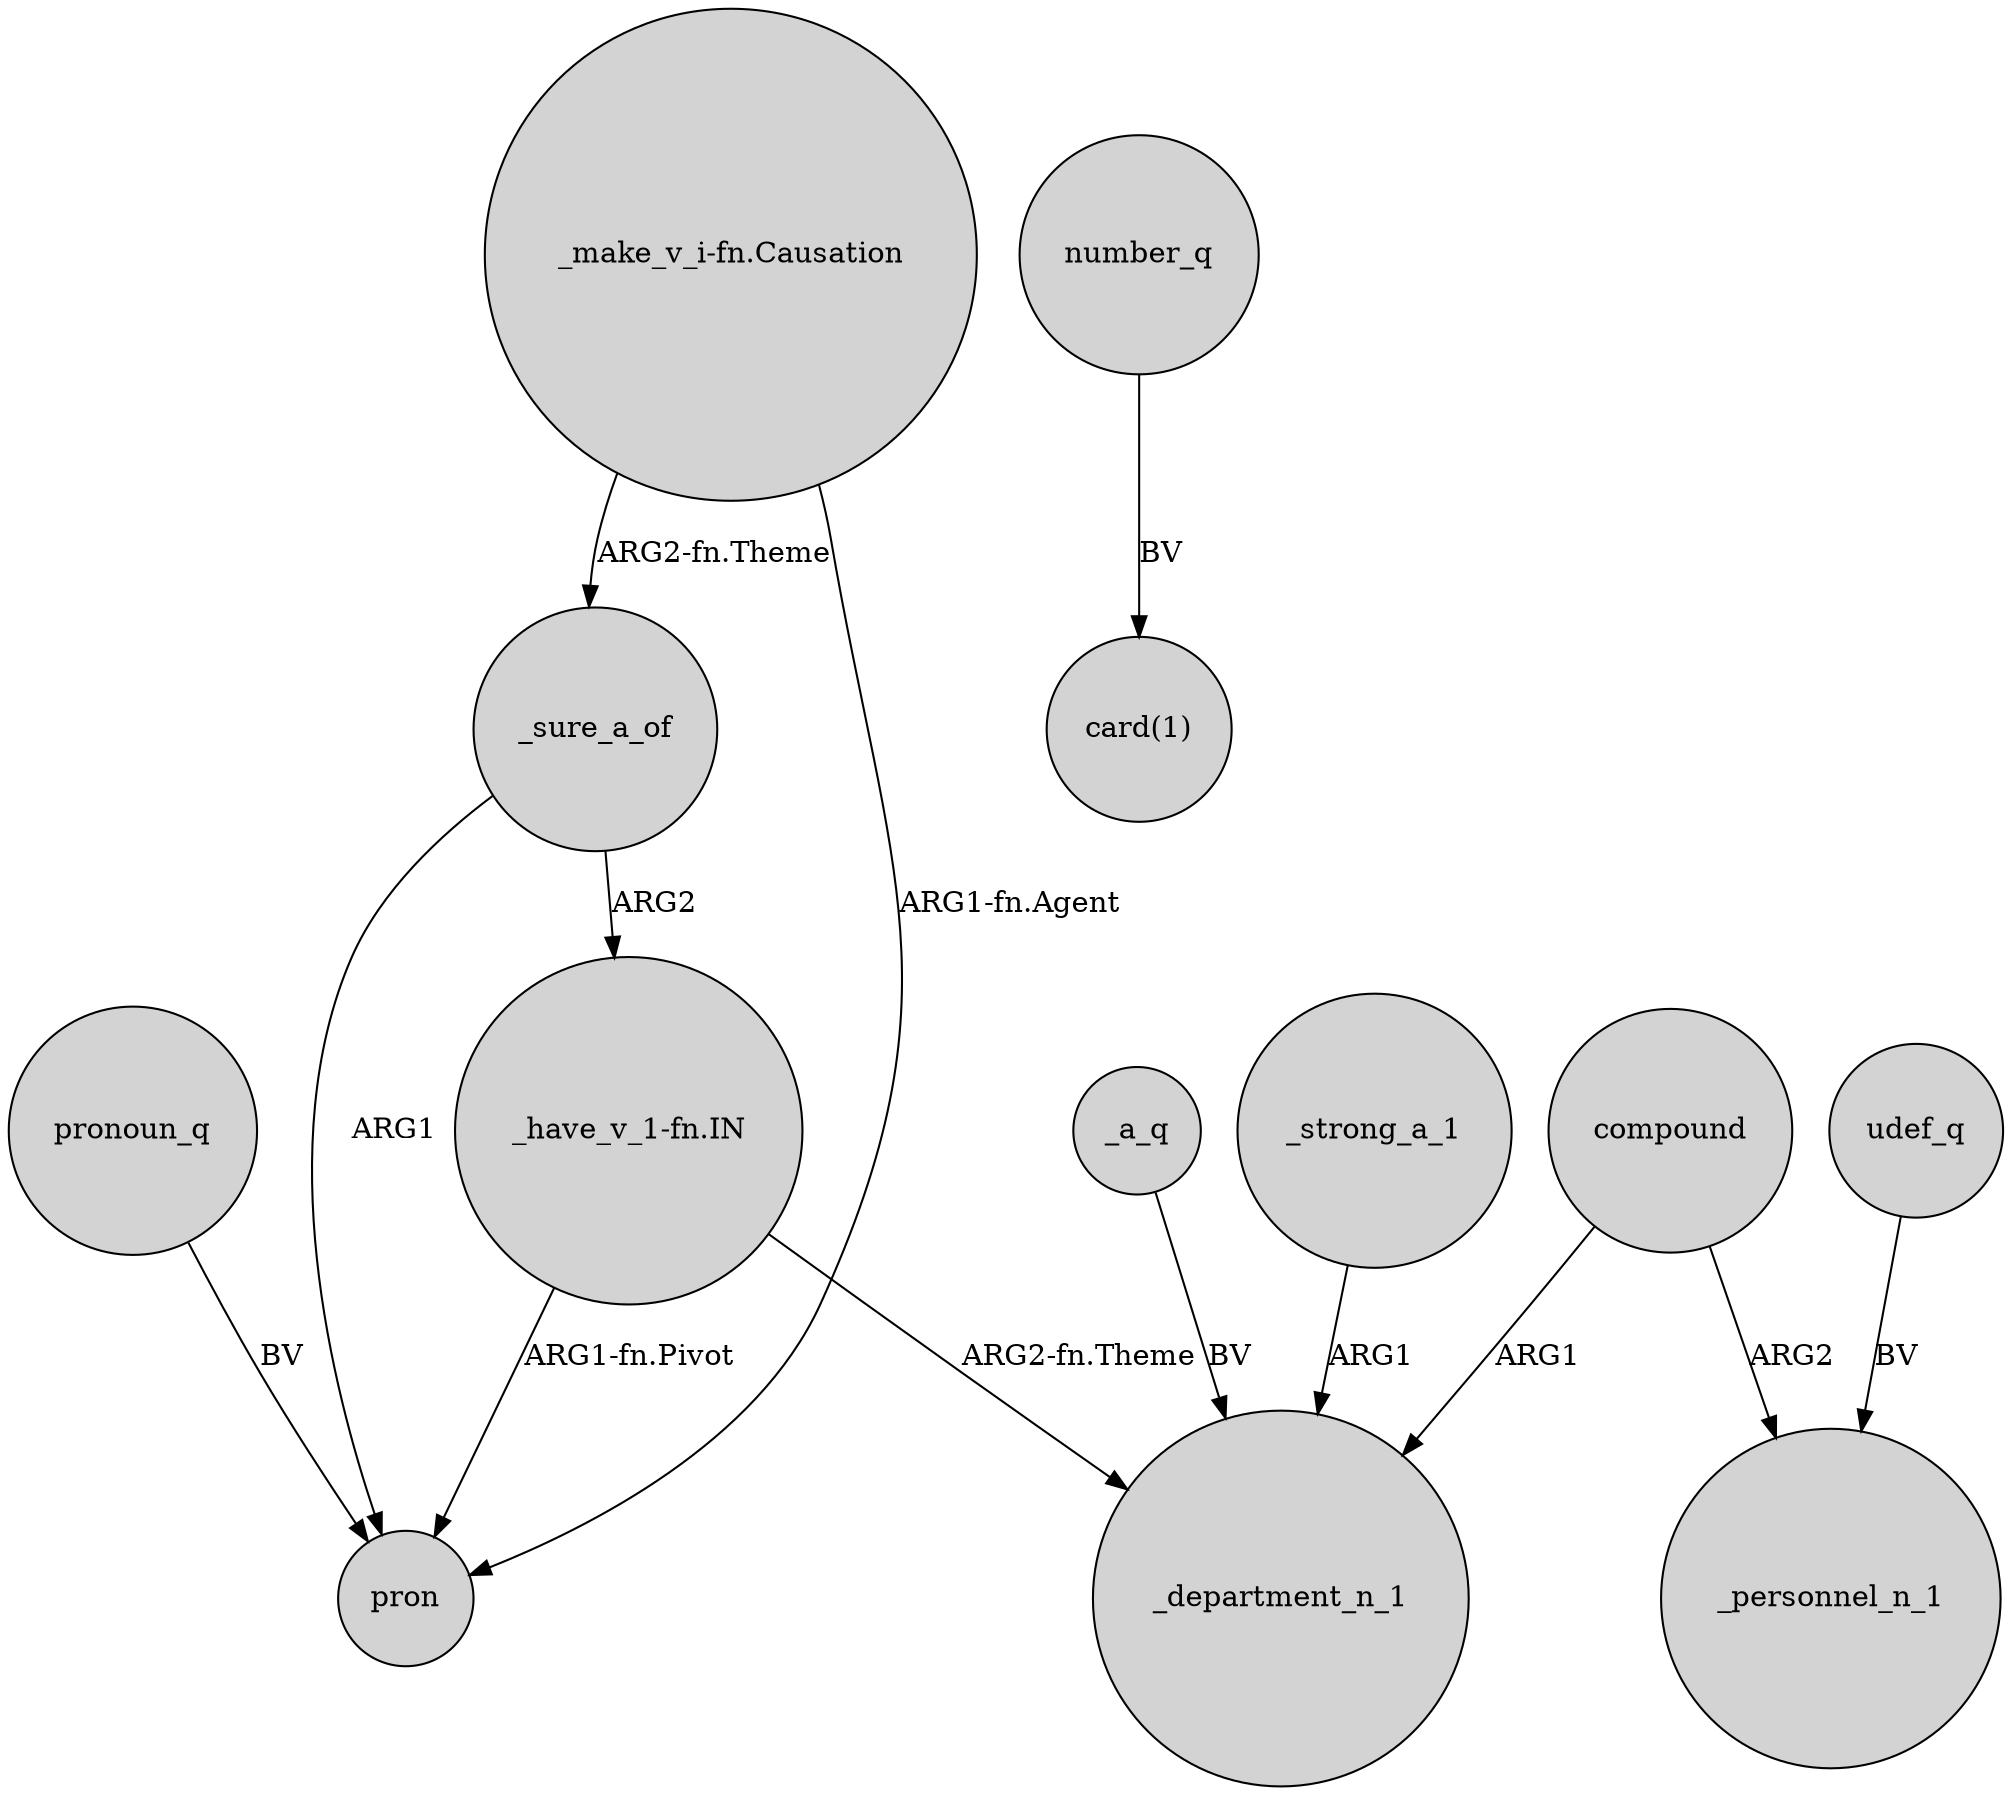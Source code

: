 digraph {
	node [shape=circle style=filled]
	_a_q -> _department_n_1 [label=BV]
	"_make_v_i-fn.Causation" -> _sure_a_of [label="ARG2-fn.Theme"]
	"_have_v_1-fn.IN" -> _department_n_1 [label="ARG2-fn.Theme"]
	compound -> _department_n_1 [label=ARG1]
	_sure_a_of -> pron [label=ARG1]
	compound -> _personnel_n_1 [label=ARG2]
	"_have_v_1-fn.IN" -> pron [label="ARG1-fn.Pivot"]
	_strong_a_1 -> _department_n_1 [label=ARG1]
	"_make_v_i-fn.Causation" -> pron [label="ARG1-fn.Agent"]
	_sure_a_of -> "_have_v_1-fn.IN" [label=ARG2]
	udef_q -> _personnel_n_1 [label=BV]
	number_q -> "card(1)" [label=BV]
	pronoun_q -> pron [label=BV]
}
